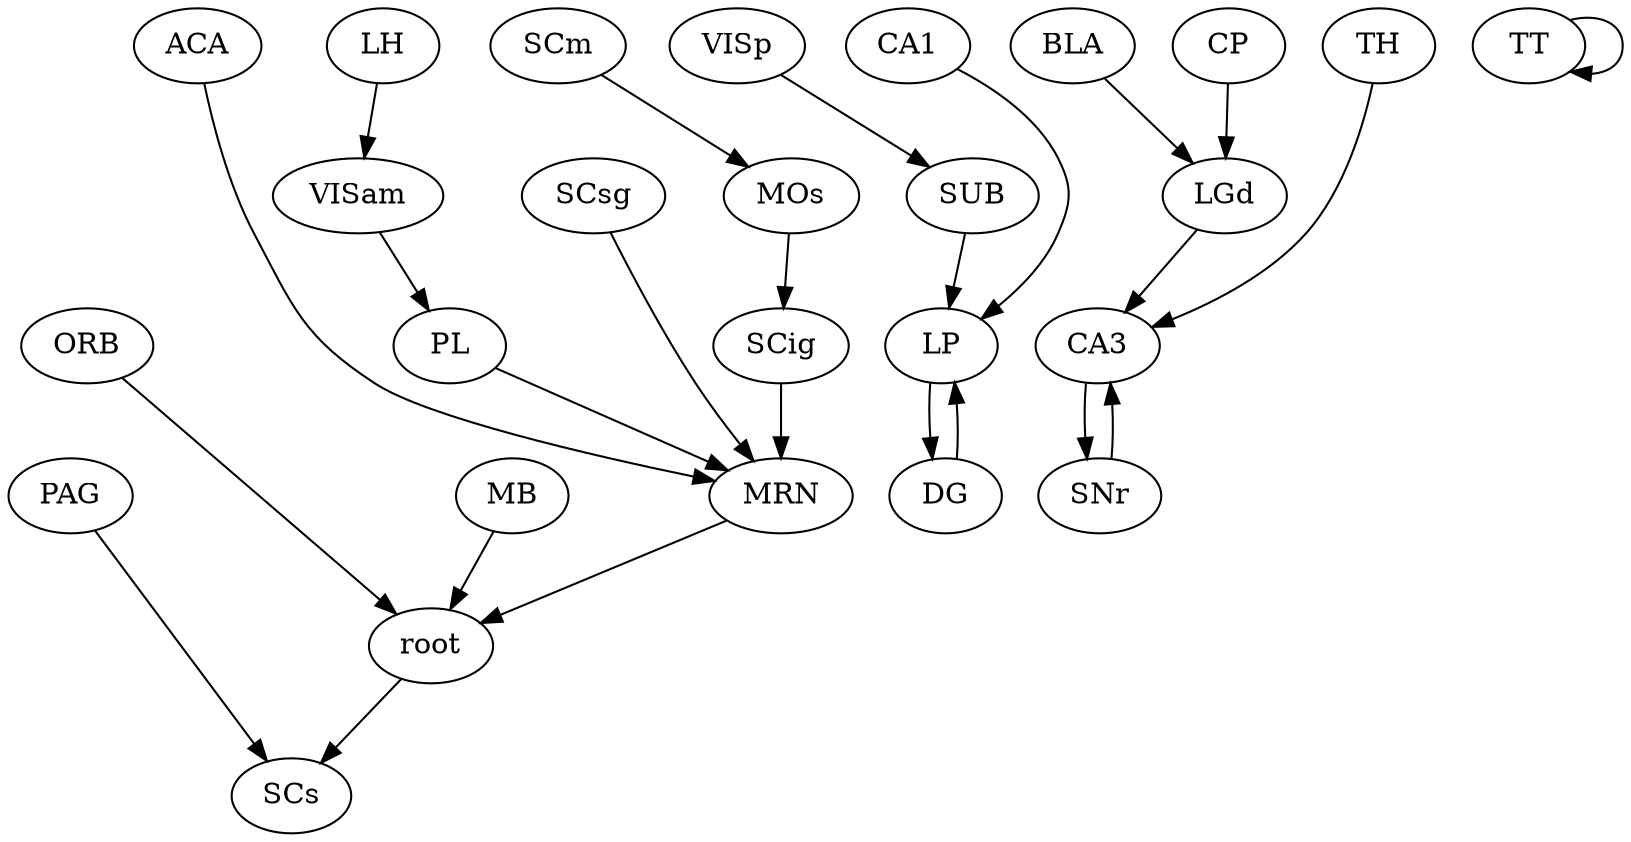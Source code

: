 digraph  {
MOs;
ACA;
VISp;
CA3;
SUB;
DG;
root;
LGd;
PL;
CA1;
VISam;
LH;
ORB;
MRN;
SCm;
PAG;
BLA;
MB;
TH;
CP;
SNr;
LP;
TT;
SCsg;
SCig;
SCs;
MOs -> SCig  [weight="0.03500323758535223"];
ACA -> MRN  [weight="0.03870653815295456"];
VISp -> SUB  [weight="0.04285384339127675"];
CA3 -> SNr  [weight="0.046291488443540106"];
SUB -> LP  [weight="0.015869911386864412"];
DG -> LP  [weight="0.018866424099477228"];
root -> SCs  [weight="0.044788389402799944"];
LGd -> CA3  [weight="0.03376975371997297"];
PL -> MRN  [weight="0.01770093088010144"];
CA1 -> LP  [weight="0.005474700890574587"];
VISam -> PL  [weight="0.008372789340906414"];
LH -> VISam  [weight="0.019752465272894516"];
ORB -> root  [weight="0.045508610275319966"];
MRN -> root  [weight="0.008971967048706193"];
SCm -> MOs  [weight="0.023656323849336934"];
PAG -> SCs  [weight="0.031513150910538"];
BLA -> LGd  [weight="0.00974174094991773"];
MB -> root  [weight="0.03683238963716088"];
TH -> CA3  [weight="0.048122415626359105"];
CP -> LGd  [weight="0.01401837569379968"];
SNr -> CA3  [weight="0.02918919815764937"];
LP -> DG  [weight="0.03786307858774304"];
TT -> TT  [weight="0.049865992253928085"];
SCsg -> MRN  [weight="0.03168223006839043"];
SCig -> MRN  [weight="0.018919027471800604"];
}
